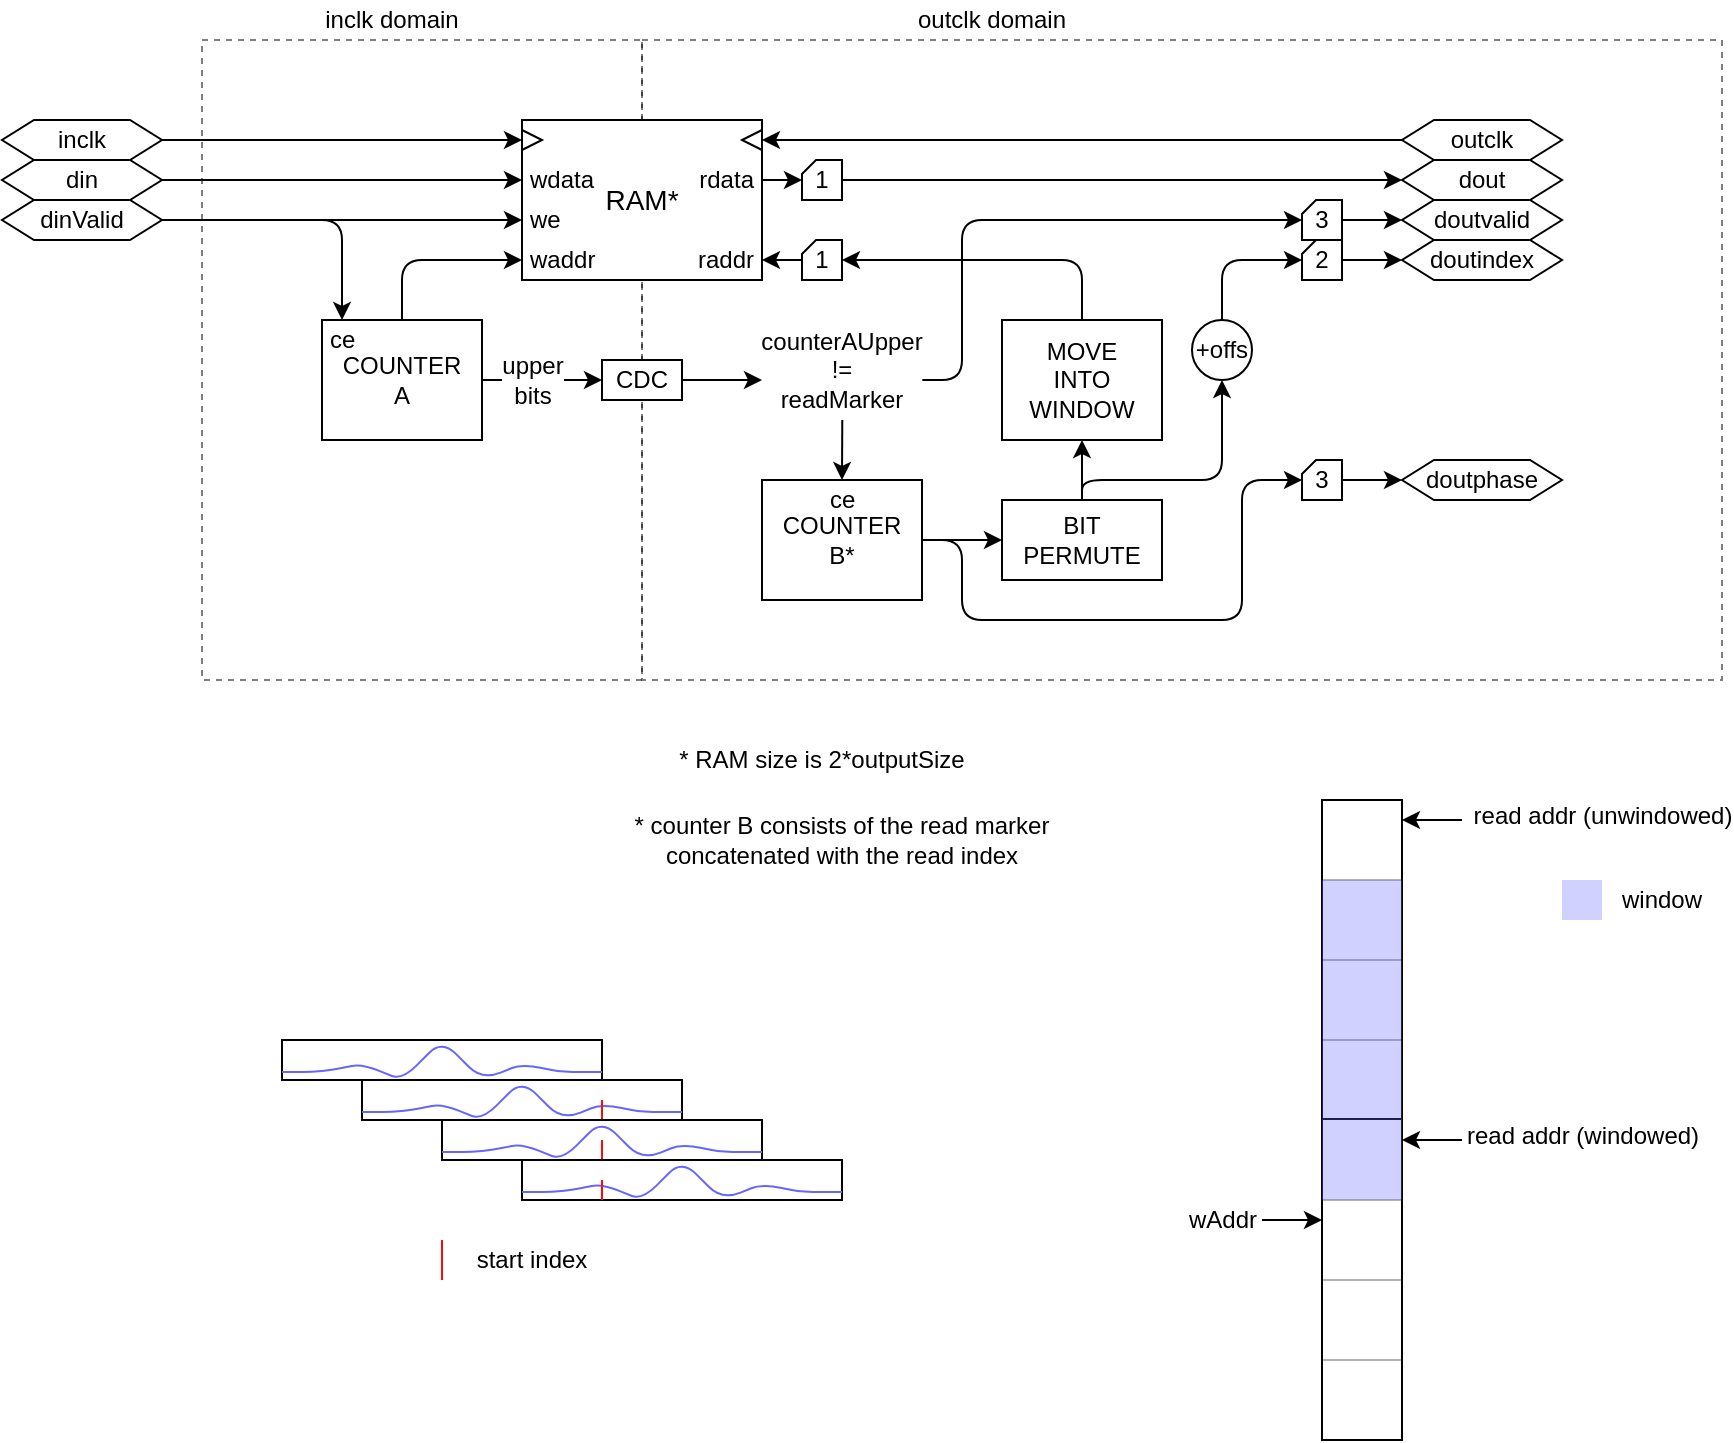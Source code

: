 <mxfile version="11.1.4" type="device"><diagram id="xeB8xeySdHdrfTj55RFs" name="Page-1"><mxGraphModel dx="862" dy="508" grid="1" gridSize="10" guides="1" tooltips="1" connect="1" arrows="1" fold="1" page="1" pageScale="1" pageWidth="1200" pageHeight="1100" math="0" shadow="0"><root><mxCell id="0"/><mxCell id="1" parent="0"/><mxCell id="kxmxO0SaUrNQi4WjiAiA-177" value="" style="rounded=0;whiteSpace=wrap;html=1;fillColor=none;fontSize=12;align=left;dashed=1;opacity=50;" parent="1" vertex="1"><mxGeometry x="160" y="100" width="220" height="320" as="geometry"/></mxCell><mxCell id="kxmxO0SaUrNQi4WjiAiA-182" value="" style="rounded=0;whiteSpace=wrap;html=1;fillColor=none;fontSize=12;align=left;dashed=1;opacity=50;" parent="1" vertex="1"><mxGeometry x="380" y="100" width="540" height="320" as="geometry"/></mxCell><mxCell id="kxmxO0SaUrNQi4WjiAiA-6" value="" style="group" parent="1" vertex="1" connectable="0"><mxGeometry x="320" y="140" width="120" height="80" as="geometry"/></mxCell><mxCell id="kxmxO0SaUrNQi4WjiAiA-1" value="RAM*" style="rounded=0;whiteSpace=wrap;html=1;fontSize=14;" parent="kxmxO0SaUrNQi4WjiAiA-6" vertex="1"><mxGeometry width="120" height="80" as="geometry"/></mxCell><mxCell id="kxmxO0SaUrNQi4WjiAiA-2" value="waddr" style="text;html=1;strokeColor=none;fillColor=none;align=left;verticalAlign=middle;whiteSpace=wrap;rounded=0;fontSize=12;spacingLeft=2;" parent="kxmxO0SaUrNQi4WjiAiA-6" vertex="1"><mxGeometry y="60" width="40" height="20" as="geometry"/></mxCell><mxCell id="kxmxO0SaUrNQi4WjiAiA-3" value="wdata" style="text;html=1;strokeColor=none;fillColor=none;align=left;verticalAlign=middle;whiteSpace=wrap;rounded=0;fontSize=12;spacingLeft=2;" parent="kxmxO0SaUrNQi4WjiAiA-6" vertex="1"><mxGeometry y="20" width="40" height="20" as="geometry"/></mxCell><mxCell id="kxmxO0SaUrNQi4WjiAiA-4" value="rdata" style="text;html=1;strokeColor=none;fillColor=none;align=right;verticalAlign=middle;whiteSpace=wrap;rounded=0;fontSize=12;spacingLeft=0;spacingRight=2;" parent="kxmxO0SaUrNQi4WjiAiA-6" vertex="1"><mxGeometry x="80" y="20" width="40" height="20" as="geometry"/></mxCell><mxCell id="kxmxO0SaUrNQi4WjiAiA-5" value="raddr" style="text;html=1;strokeColor=none;fillColor=none;align=right;verticalAlign=middle;whiteSpace=wrap;rounded=0;fontSize=12;spacingLeft=0;spacingRight=2;" parent="kxmxO0SaUrNQi4WjiAiA-6" vertex="1"><mxGeometry x="80" y="60" width="40" height="20" as="geometry"/></mxCell><mxCell id="kxmxO0SaUrNQi4WjiAiA-57" value="we" style="text;html=1;strokeColor=none;fillColor=none;align=left;verticalAlign=middle;whiteSpace=wrap;rounded=0;fontSize=12;spacingLeft=2;" parent="kxmxO0SaUrNQi4WjiAiA-6" vertex="1"><mxGeometry y="40" width="40" height="20" as="geometry"/></mxCell><mxCell id="kxmxO0SaUrNQi4WjiAiA-76" value="" style="group" parent="kxmxO0SaUrNQi4WjiAiA-6" vertex="1" connectable="0"><mxGeometry y="5" width="10" height="10" as="geometry"/></mxCell><mxCell id="kxmxO0SaUrNQi4WjiAiA-77" value="" style="rounded=0;whiteSpace=wrap;html=1;fontSize=12;align=right;strokeColor=none;fillColor=none;" parent="kxmxO0SaUrNQi4WjiAiA-76" vertex="1"><mxGeometry width="10" height="10" as="geometry"/></mxCell><mxCell id="kxmxO0SaUrNQi4WjiAiA-78" value="" style="endArrow=none;html=1;strokeColor=#000000;fontSize=12;rounded=0;" parent="kxmxO0SaUrNQi4WjiAiA-76" edge="1"><mxGeometry width="50" height="50" relative="1" as="geometry"><mxPoint as="sourcePoint"/><mxPoint y="10" as="targetPoint"/><Array as="points"><mxPoint x="10" y="5"/></Array></mxGeometry></mxCell><mxCell id="kxmxO0SaUrNQi4WjiAiA-108" value="" style="group;rotation=-180;" parent="kxmxO0SaUrNQi4WjiAiA-6" vertex="1" connectable="0"><mxGeometry x="110" y="5" width="10" height="10" as="geometry"/></mxCell><mxCell id="kxmxO0SaUrNQi4WjiAiA-109" value="" style="rounded=0;whiteSpace=wrap;html=1;fontSize=12;align=right;strokeColor=none;fillColor=none;rotation=-180;" parent="kxmxO0SaUrNQi4WjiAiA-108" vertex="1"><mxGeometry width="10" height="10" as="geometry"/></mxCell><mxCell id="kxmxO0SaUrNQi4WjiAiA-110" value="" style="endArrow=none;html=1;strokeColor=#000000;fontSize=12;rounded=0;" parent="kxmxO0SaUrNQi4WjiAiA-108" edge="1"><mxGeometry width="50" height="50" relative="1" as="geometry"><mxPoint x="10" y="10" as="sourcePoint"/><mxPoint x="10" as="targetPoint"/><Array as="points"><mxPoint y="5"/></Array></mxGeometry></mxCell><mxCell id="kxmxO0SaUrNQi4WjiAiA-284" style="edgeStyle=orthogonalEdgeStyle;rounded=1;orthogonalLoop=1;jettySize=auto;html=1;exitX=1;exitY=0.5;exitDx=0;exitDy=0;entryX=0;entryY=0.5;entryDx=0;entryDy=0;strokeColor=#000000;fontSize=12;" parent="1" source="kxmxO0SaUrNQi4WjiAiA-9" target="kxmxO0SaUrNQi4WjiAiA-3" edge="1"><mxGeometry relative="1" as="geometry"/></mxCell><mxCell id="kxmxO0SaUrNQi4WjiAiA-9" value="din" style="shape=hexagon;perimeter=hexagonPerimeter2;whiteSpace=wrap;html=1;fontSize=12;align=center;size=0.2;" parent="1" vertex="1"><mxGeometry x="60" y="160" width="80" height="20" as="geometry"/></mxCell><mxCell id="kxmxO0SaUrNQi4WjiAiA-20" value="" style="group" parent="1" vertex="1" connectable="0"><mxGeometry x="200" y="600" width="160" height="20" as="geometry"/></mxCell><mxCell id="kxmxO0SaUrNQi4WjiAiA-18" value="" style="rounded=0;whiteSpace=wrap;html=1;fontSize=12;align=right;" parent="kxmxO0SaUrNQi4WjiAiA-20" vertex="1"><mxGeometry width="160" height="20" as="geometry"/></mxCell><mxCell id="kxmxO0SaUrNQi4WjiAiA-15" value="" style="endArrow=none;html=1;fontSize=12;strokeColor=#6666FF;" parent="kxmxO0SaUrNQi4WjiAiA-20" edge="1"><mxGeometry width="50" height="50" relative="1" as="geometry"><mxPoint y="16" as="sourcePoint"/><mxPoint x="160" y="16" as="targetPoint"/><Array as="points"><mxPoint x="20" y="16"/><mxPoint x="40" y="12"/><mxPoint x="60" y="20"/><mxPoint x="80"/><mxPoint x="100" y="20"/><mxPoint x="120" y="12"/><mxPoint x="140" y="16"/></Array></mxGeometry></mxCell><mxCell id="kxmxO0SaUrNQi4WjiAiA-31" value="" style="group" parent="1" vertex="1" connectable="0"><mxGeometry x="240" y="620" width="160" height="20" as="geometry"/></mxCell><mxCell id="kxmxO0SaUrNQi4WjiAiA-32" value="" style="rounded=0;whiteSpace=wrap;html=1;fontSize=12;align=right;" parent="kxmxO0SaUrNQi4WjiAiA-31" vertex="1"><mxGeometry width="160" height="20" as="geometry"/></mxCell><mxCell id="kxmxO0SaUrNQi4WjiAiA-33" value="" style="endArrow=none;html=1;fontSize=12;strokeColor=#6666FF;" parent="kxmxO0SaUrNQi4WjiAiA-31" edge="1"><mxGeometry width="50" height="50" relative="1" as="geometry"><mxPoint y="16" as="sourcePoint"/><mxPoint x="160" y="16" as="targetPoint"/><Array as="points"><mxPoint x="20" y="16"/><mxPoint x="40" y="12"/><mxPoint x="60" y="20"/><mxPoint x="80"/><mxPoint x="100" y="20"/><mxPoint x="120" y="12"/><mxPoint x="140" y="16"/></Array></mxGeometry></mxCell><mxCell id="kxmxO0SaUrNQi4WjiAiA-40" value="" style="endArrow=none;html=1;strokeColor=#FF0B03;fontSize=12;" parent="kxmxO0SaUrNQi4WjiAiA-31" edge="1"><mxGeometry width="50" height="50" relative="1" as="geometry"><mxPoint x="120" y="20" as="sourcePoint"/><mxPoint x="120" y="10" as="targetPoint"/></mxGeometry></mxCell><mxCell id="kxmxO0SaUrNQi4WjiAiA-34" value="" style="group" parent="1" vertex="1" connectable="0"><mxGeometry x="280" y="640" width="160" height="20" as="geometry"/></mxCell><mxCell id="kxmxO0SaUrNQi4WjiAiA-35" value="" style="rounded=0;whiteSpace=wrap;html=1;fontSize=12;align=right;" parent="kxmxO0SaUrNQi4WjiAiA-34" vertex="1"><mxGeometry width="160" height="20" as="geometry"/></mxCell><mxCell id="kxmxO0SaUrNQi4WjiAiA-36" value="" style="endArrow=none;html=1;fontSize=12;strokeColor=#6666FF;" parent="kxmxO0SaUrNQi4WjiAiA-34" edge="1"><mxGeometry width="50" height="50" relative="1" as="geometry"><mxPoint y="16" as="sourcePoint"/><mxPoint x="160" y="16" as="targetPoint"/><Array as="points"><mxPoint x="20" y="16"/><mxPoint x="40" y="12"/><mxPoint x="60" y="20"/><mxPoint x="80"/><mxPoint x="100" y="20"/><mxPoint x="120" y="12"/><mxPoint x="140" y="16"/></Array></mxGeometry></mxCell><mxCell id="kxmxO0SaUrNQi4WjiAiA-41" value="" style="endArrow=none;html=1;strokeColor=#FF0B03;fontSize=12;" parent="kxmxO0SaUrNQi4WjiAiA-34" edge="1"><mxGeometry width="50" height="50" relative="1" as="geometry"><mxPoint x="80" y="20" as="sourcePoint"/><mxPoint x="80" y="10" as="targetPoint"/></mxGeometry></mxCell><mxCell id="kxmxO0SaUrNQi4WjiAiA-37" value="" style="group" parent="1" vertex="1" connectable="0"><mxGeometry x="320" y="660" width="160" height="20" as="geometry"/></mxCell><mxCell id="kxmxO0SaUrNQi4WjiAiA-38" value="" style="rounded=0;whiteSpace=wrap;html=1;fontSize=12;align=right;" parent="kxmxO0SaUrNQi4WjiAiA-37" vertex="1"><mxGeometry width="160" height="20" as="geometry"/></mxCell><mxCell id="kxmxO0SaUrNQi4WjiAiA-39" value="" style="endArrow=none;html=1;fontSize=12;strokeColor=#6666FF;" parent="kxmxO0SaUrNQi4WjiAiA-37" edge="1"><mxGeometry width="50" height="50" relative="1" as="geometry"><mxPoint y="16" as="sourcePoint"/><mxPoint x="160" y="16" as="targetPoint"/><Array as="points"><mxPoint x="20" y="16"/><mxPoint x="40" y="12"/><mxPoint x="60" y="20"/><mxPoint x="80"/><mxPoint x="100" y="20"/><mxPoint x="120" y="12"/><mxPoint x="140" y="16"/></Array></mxGeometry></mxCell><mxCell id="kxmxO0SaUrNQi4WjiAiA-46" value="" style="endArrow=none;html=1;strokeColor=#FF0B03;fontSize=12;" parent="kxmxO0SaUrNQi4WjiAiA-37" edge="1"><mxGeometry width="50" height="50" relative="1" as="geometry"><mxPoint x="40" y="20" as="sourcePoint"/><mxPoint x="40" y="10" as="targetPoint"/></mxGeometry></mxCell><mxCell id="kxmxO0SaUrNQi4WjiAiA-283" style="edgeStyle=orthogonalEdgeStyle;rounded=1;orthogonalLoop=1;jettySize=auto;html=1;exitX=1;exitY=0.5;exitDx=0;exitDy=0;entryX=0;entryY=0.5;entryDx=0;entryDy=0;strokeColor=#000000;fontSize=12;" parent="1" source="kxmxO0SaUrNQi4WjiAiA-68" target="kxmxO0SaUrNQi4WjiAiA-77" edge="1"><mxGeometry relative="1" as="geometry"/></mxCell><mxCell id="kxmxO0SaUrNQi4WjiAiA-68" value="inclk" style="shape=hexagon;perimeter=hexagonPerimeter2;whiteSpace=wrap;html=1;fontSize=12;align=center;size=0.2;" parent="1" vertex="1"><mxGeometry x="60" y="140" width="80" height="20" as="geometry"/></mxCell><mxCell id="kxmxO0SaUrNQi4WjiAiA-100" value="" style="group" parent="1" vertex="1" connectable="0"><mxGeometry x="440" y="320" width="80" height="60" as="geometry"/></mxCell><mxCell id="kxmxO0SaUrNQi4WjiAiA-297" value="" style="group" parent="kxmxO0SaUrNQi4WjiAiA-100" vertex="1" connectable="0"><mxGeometry width="80" height="60" as="geometry"/></mxCell><mxCell id="kxmxO0SaUrNQi4WjiAiA-101" value="COUNTER&lt;br&gt;B*" style="rounded=0;whiteSpace=wrap;html=1;fontSize=12;align=center;" parent="kxmxO0SaUrNQi4WjiAiA-297" vertex="1"><mxGeometry width="80" height="60" as="geometry"/></mxCell><mxCell id="kxmxO0SaUrNQi4WjiAiA-113" value="ce" style="text;html=1;strokeColor=none;fillColor=none;align=left;verticalAlign=middle;whiteSpace=wrap;rounded=0;fontSize=12;spacingLeft=2;spacingRight=0;" parent="kxmxO0SaUrNQi4WjiAiA-297" vertex="1"><mxGeometry x="30" width="20" height="20" as="geometry"/></mxCell><mxCell id="kxmxO0SaUrNQi4WjiAiA-111" style="edgeStyle=orthogonalEdgeStyle;rounded=1;orthogonalLoop=1;jettySize=auto;html=1;exitX=1;exitY=0.5;exitDx=0;exitDy=0;strokeColor=#000000;fontSize=12;entryX=0;entryY=0.5;entryDx=0;entryDy=0;" parent="1" source="kxmxO0SaUrNQi4WjiAiA-210" target="kxmxO0SaUrNQi4WjiAiA-123" edge="1"><mxGeometry relative="1" as="geometry"><mxPoint x="580" y="170" as="targetPoint"/></mxGeometry></mxCell><mxCell id="kxmxO0SaUrNQi4WjiAiA-123" value="dout" style="shape=hexagon;perimeter=hexagonPerimeter2;whiteSpace=wrap;html=1;fontSize=12;align=center;size=0.2;" parent="1" vertex="1"><mxGeometry x="760" y="160" width="80" height="20" as="geometry"/></mxCell><mxCell id="kxmxO0SaUrNQi4WjiAiA-124" value="doutphase" style="shape=hexagon;perimeter=hexagonPerimeter2;whiteSpace=wrap;html=1;fontSize=12;align=center;size=0.2;" parent="1" vertex="1"><mxGeometry x="760" y="310" width="80" height="20" as="geometry"/></mxCell><mxCell id="kxmxO0SaUrNQi4WjiAiA-132" style="edgeStyle=orthogonalEdgeStyle;rounded=1;orthogonalLoop=1;jettySize=auto;html=1;exitX=0;exitY=0.5;exitDx=0;exitDy=0;entryX=0;entryY=0.5;entryDx=0;entryDy=0;strokeColor=#000000;fontSize=12;" parent="1" source="kxmxO0SaUrNQi4WjiAiA-129" target="kxmxO0SaUrNQi4WjiAiA-109" edge="1"><mxGeometry relative="1" as="geometry"><Array as="points"><mxPoint x="580" y="150"/><mxPoint x="580" y="150"/></Array></mxGeometry></mxCell><mxCell id="kxmxO0SaUrNQi4WjiAiA-129" value="outclk" style="shape=hexagon;perimeter=hexagonPerimeter2;whiteSpace=wrap;html=1;fontSize=12;align=center;size=0.2;" parent="1" vertex="1"><mxGeometry x="760" y="140" width="80" height="20" as="geometry"/></mxCell><mxCell id="kxmxO0SaUrNQi4WjiAiA-155" value="" style="group" parent="1" vertex="1" connectable="0"><mxGeometry x="220" y="240" width="80" height="60" as="geometry"/></mxCell><mxCell id="kxmxO0SaUrNQi4WjiAiA-156" value="COUNTER&lt;br&gt;A" style="rounded=0;whiteSpace=wrap;html=1;fontSize=12;align=center;" parent="kxmxO0SaUrNQi4WjiAiA-155" vertex="1"><mxGeometry width="80" height="60" as="geometry"/></mxCell><mxCell id="kxmxO0SaUrNQi4WjiAiA-285" value="ce" style="text;html=1;strokeColor=none;fillColor=none;align=left;verticalAlign=middle;whiteSpace=wrap;rounded=0;fontSize=12;spacingLeft=2;" parent="kxmxO0SaUrNQi4WjiAiA-155" vertex="1"><mxGeometry width="20" height="20" as="geometry"/></mxCell><mxCell id="kxmxO0SaUrNQi4WjiAiA-178" value="inclk domain" style="text;html=1;strokeColor=none;fillColor=none;align=center;verticalAlign=middle;whiteSpace=wrap;rounded=0;dashed=1;fontSize=12;opacity=50;" parent="1" vertex="1"><mxGeometry x="210" y="80" width="90" height="20" as="geometry"/></mxCell><mxCell id="kxmxO0SaUrNQi4WjiAiA-185" value="outclk domain" style="text;html=1;strokeColor=none;fillColor=none;align=center;verticalAlign=middle;whiteSpace=wrap;rounded=0;dashed=1;fontSize=12;opacity=50;" parent="1" vertex="1"><mxGeometry x="510" y="80" width="90" height="20" as="geometry"/></mxCell><mxCell id="kxmxO0SaUrNQi4WjiAiA-186" style="edgeStyle=orthogonalEdgeStyle;rounded=1;orthogonalLoop=1;jettySize=auto;html=1;exitX=0.5;exitY=0;exitDx=0;exitDy=0;entryX=0;entryY=0.5;entryDx=0;entryDy=0;strokeColor=#000000;fontSize=12;" parent="1" source="kxmxO0SaUrNQi4WjiAiA-156" target="kxmxO0SaUrNQi4WjiAiA-2" edge="1"><mxGeometry relative="1" as="geometry"><Array as="points"><mxPoint x="260" y="210"/></Array></mxGeometry></mxCell><mxCell id="kxmxO0SaUrNQi4WjiAiA-294" style="edgeStyle=orthogonalEdgeStyle;rounded=1;orthogonalLoop=1;jettySize=auto;html=1;exitX=1;exitY=0.5;exitDx=0;exitDy=0;strokeColor=#000000;fontSize=12;" parent="1" source="kxmxO0SaUrNQi4WjiAiA-204" edge="1"><mxGeometry relative="1" as="geometry"><mxPoint x="440" y="270" as="targetPoint"/></mxGeometry></mxCell><mxCell id="kxmxO0SaUrNQi4WjiAiA-204" value="CDC" style="rounded=0;whiteSpace=wrap;html=1;fontSize=12;align=center;" parent="1" vertex="1"><mxGeometry x="360" y="260" width="40" height="20" as="geometry"/></mxCell><mxCell id="kxmxO0SaUrNQi4WjiAiA-208" value="doutvalid" style="shape=hexagon;perimeter=hexagonPerimeter2;whiteSpace=wrap;html=1;fontSize=12;align=center;size=0.2;" parent="1" vertex="1"><mxGeometry x="760" y="180" width="80" height="20" as="geometry"/></mxCell><mxCell id="kxmxO0SaUrNQi4WjiAiA-210" value="1" style="shape=card;whiteSpace=wrap;html=1;fillColor=none;fontSize=12;align=center;arcSize=10;size=7;" parent="1" vertex="1"><mxGeometry x="460" y="160" width="20" height="20" as="geometry"/></mxCell><mxCell id="kxmxO0SaUrNQi4WjiAiA-212" style="edgeStyle=orthogonalEdgeStyle;rounded=1;orthogonalLoop=1;jettySize=auto;html=1;exitX=1;exitY=0.5;exitDx=0;exitDy=0;strokeColor=#000000;fontSize=12;entryX=0;entryY=0.5;entryDx=0;entryDy=0;" parent="1" source="kxmxO0SaUrNQi4WjiAiA-4" target="kxmxO0SaUrNQi4WjiAiA-210" edge="1"><mxGeometry relative="1" as="geometry"><mxPoint x="580.333" y="170.333" as="targetPoint"/><mxPoint x="440.333" y="170.333" as="sourcePoint"/></mxGeometry></mxCell><mxCell id="kxmxO0SaUrNQi4WjiAiA-217" style="edgeStyle=orthogonalEdgeStyle;rounded=1;orthogonalLoop=1;jettySize=auto;html=1;exitX=1;exitY=0.5;exitDx=0;exitDy=0;exitPerimeter=0;entryX=0;entryY=0.5;entryDx=0;entryDy=0;strokeColor=#000000;fontSize=12;" parent="1" source="kxmxO0SaUrNQi4WjiAiA-214" target="kxmxO0SaUrNQi4WjiAiA-208" edge="1"><mxGeometry relative="1" as="geometry"/></mxCell><mxCell id="kxmxO0SaUrNQi4WjiAiA-214" value="3" style="shape=card;whiteSpace=wrap;html=1;fillColor=none;fontSize=12;align=center;arcSize=10;size=7;" parent="1" vertex="1"><mxGeometry x="710" y="180" width="20" height="20" as="geometry"/></mxCell><mxCell id="kxmxO0SaUrNQi4WjiAiA-245" value="" style="group" parent="1" vertex="1" connectable="0"><mxGeometry x="560" y="330" width="80" height="40" as="geometry"/></mxCell><mxCell id="kxmxO0SaUrNQi4WjiAiA-246" value="BIT&lt;br&gt;PERMUTE" style="rounded=0;whiteSpace=wrap;html=1;fontSize=12;align=center;" parent="kxmxO0SaUrNQi4WjiAiA-245" vertex="1"><mxGeometry width="80" height="40" as="geometry"/></mxCell><mxCell id="kxmxO0SaUrNQi4WjiAiA-266" style="edgeStyle=orthogonalEdgeStyle;rounded=1;orthogonalLoop=1;jettySize=auto;html=1;exitX=1;exitY=0.5;exitDx=0;exitDy=0;exitPerimeter=0;entryX=0;entryY=0.5;entryDx=0;entryDy=0;strokeColor=#000000;fontSize=12;" parent="1" source="kxmxO0SaUrNQi4WjiAiA-262" target="kxmxO0SaUrNQi4WjiAiA-124" edge="1"><mxGeometry relative="1" as="geometry"/></mxCell><mxCell id="kxmxO0SaUrNQi4WjiAiA-262" value="3" style="shape=card;whiteSpace=wrap;html=1;fillColor=none;fontSize=12;align=center;arcSize=10;size=7;" parent="1" vertex="1"><mxGeometry x="710" y="310" width="20" height="20" as="geometry"/></mxCell><mxCell id="kxmxO0SaUrNQi4WjiAiA-267" value="doutindex" style="shape=hexagon;perimeter=hexagonPerimeter2;whiteSpace=wrap;html=1;fontSize=12;align=center;size=0.2;" parent="1" vertex="1"><mxGeometry x="760" y="200" width="80" height="20" as="geometry"/></mxCell><mxCell id="kxmxO0SaUrNQi4WjiAiA-270" style="edgeStyle=orthogonalEdgeStyle;rounded=1;orthogonalLoop=1;jettySize=auto;html=1;exitX=1;exitY=0.5;exitDx=0;exitDy=0;exitPerimeter=0;entryX=0;entryY=0.5;entryDx=0;entryDy=0;strokeColor=#000000;fontSize=12;" parent="1" source="kxmxO0SaUrNQi4WjiAiA-273" target="kxmxO0SaUrNQi4WjiAiA-267" edge="1"><mxGeometry relative="1" as="geometry"/></mxCell><mxCell id="kxmxO0SaUrNQi4WjiAiA-273" value="2" style="shape=card;whiteSpace=wrap;html=1;fillColor=none;fontSize=12;align=center;arcSize=10;size=7;" parent="1" vertex="1"><mxGeometry x="710" y="200" width="20" height="20" as="geometry"/></mxCell><mxCell id="kxmxO0SaUrNQi4WjiAiA-280" style="edgeStyle=orthogonalEdgeStyle;rounded=1;orthogonalLoop=1;jettySize=auto;html=1;entryX=1;entryY=0.5;entryDx=0;entryDy=0;strokeColor=#000000;fontSize=12;" parent="1" source="kxmxO0SaUrNQi4WjiAiA-278" target="kxmxO0SaUrNQi4WjiAiA-5" edge="1"><mxGeometry relative="1" as="geometry"/></mxCell><mxCell id="kxmxO0SaUrNQi4WjiAiA-278" value="1" style="shape=card;whiteSpace=wrap;html=1;fillColor=none;fontSize=12;align=center;arcSize=10;size=7;" parent="1" vertex="1"><mxGeometry x="460" y="200" width="20" height="20" as="geometry"/></mxCell><mxCell id="kxmxO0SaUrNQi4WjiAiA-287" style="edgeStyle=orthogonalEdgeStyle;rounded=1;orthogonalLoop=1;jettySize=auto;html=1;exitX=1;exitY=0.5;exitDx=0;exitDy=0;entryX=0;entryY=0.5;entryDx=0;entryDy=0;strokeColor=#000000;fontSize=12;" parent="1" source="kxmxO0SaUrNQi4WjiAiA-286" target="kxmxO0SaUrNQi4WjiAiA-57" edge="1"><mxGeometry relative="1" as="geometry"/></mxCell><mxCell id="kxmxO0SaUrNQi4WjiAiA-288" style="edgeStyle=orthogonalEdgeStyle;rounded=1;orthogonalLoop=1;jettySize=auto;html=1;exitX=1;exitY=0.5;exitDx=0;exitDy=0;entryX=0.5;entryY=0;entryDx=0;entryDy=0;strokeColor=#000000;fontSize=12;" parent="1" source="kxmxO0SaUrNQi4WjiAiA-286" target="kxmxO0SaUrNQi4WjiAiA-285" edge="1"><mxGeometry relative="1" as="geometry"/></mxCell><mxCell id="kxmxO0SaUrNQi4WjiAiA-286" value="dinValid" style="shape=hexagon;perimeter=hexagonPerimeter2;whiteSpace=wrap;html=1;fontSize=12;align=center;size=0.2;" parent="1" vertex="1"><mxGeometry x="60" y="180" width="80" height="20" as="geometry"/></mxCell><mxCell id="kxmxO0SaUrNQi4WjiAiA-289" style="edgeStyle=orthogonalEdgeStyle;rounded=1;orthogonalLoop=1;jettySize=auto;html=1;exitX=1;exitY=0.5;exitDx=0;exitDy=0;entryX=0;entryY=0.5;entryDx=0;entryDy=0;strokeColor=#000000;fontSize=12;" parent="1" source="kxmxO0SaUrNQi4WjiAiA-156" target="kxmxO0SaUrNQi4WjiAiA-204" edge="1"><mxGeometry relative="1" as="geometry"/></mxCell><mxCell id="kxmxO0SaUrNQi4WjiAiA-328" value="upper&lt;br&gt;bits" style="text;html=1;resizable=0;points=[];align=center;verticalAlign=middle;labelBackgroundColor=#ffffff;fontSize=12;" parent="kxmxO0SaUrNQi4WjiAiA-289" vertex="1" connectable="0"><mxGeometry x="-0.349" y="-2" relative="1" as="geometry"><mxPoint x="5.5" y="-2" as="offset"/></mxGeometry></mxCell><mxCell id="kxmxO0SaUrNQi4WjiAiA-295" value="" style="group" parent="1" vertex="1" connectable="0"><mxGeometry x="560" y="240" width="80" height="60" as="geometry"/></mxCell><mxCell id="kxmxO0SaUrNQi4WjiAiA-296" value="MOVE&lt;br&gt;INTO&lt;br&gt;WINDOW" style="rounded=0;whiteSpace=wrap;html=1;fontSize=12;align=center;" parent="kxmxO0SaUrNQi4WjiAiA-295" vertex="1"><mxGeometry width="80" height="60" as="geometry"/></mxCell><mxCell id="kxmxO0SaUrNQi4WjiAiA-299" style="edgeStyle=orthogonalEdgeStyle;rounded=1;orthogonalLoop=1;jettySize=auto;html=1;exitX=0.5;exitY=1;exitDx=0;exitDy=0;entryX=0.5;entryY=0;entryDx=0;entryDy=0;strokeColor=#000000;fontSize=12;" parent="1" target="kxmxO0SaUrNQi4WjiAiA-113" edge="1"><mxGeometry relative="1" as="geometry"><mxPoint x="480.143" y="290" as="sourcePoint"/></mxGeometry></mxCell><mxCell id="kxmxO0SaUrNQi4WjiAiA-300" style="edgeStyle=orthogonalEdgeStyle;rounded=1;orthogonalLoop=1;jettySize=auto;html=1;exitX=1;exitY=0.5;exitDx=0;exitDy=0;entryX=0;entryY=0.5;entryDx=0;entryDy=0;strokeColor=#000000;fontSize=12;" parent="1" source="kxmxO0SaUrNQi4WjiAiA-101" target="kxmxO0SaUrNQi4WjiAiA-246" edge="1"><mxGeometry relative="1" as="geometry"/></mxCell><mxCell id="kxmxO0SaUrNQi4WjiAiA-301" style="edgeStyle=orthogonalEdgeStyle;rounded=1;orthogonalLoop=1;jettySize=auto;html=1;exitX=0.5;exitY=0;exitDx=0;exitDy=0;entryX=0.5;entryY=1;entryDx=0;entryDy=0;strokeColor=#000000;fontSize=12;" parent="1" source="kxmxO0SaUrNQi4WjiAiA-246" target="kxmxO0SaUrNQi4WjiAiA-296" edge="1"><mxGeometry relative="1" as="geometry"/></mxCell><mxCell id="kxmxO0SaUrNQi4WjiAiA-302" style="edgeStyle=orthogonalEdgeStyle;rounded=1;orthogonalLoop=1;jettySize=auto;html=1;exitX=1;exitY=0.5;exitDx=0;exitDy=0;strokeColor=#000000;fontSize=12;" parent="1" source="kxmxO0SaUrNQi4WjiAiA-101" target="kxmxO0SaUrNQi4WjiAiA-262" edge="1"><mxGeometry relative="1" as="geometry"><Array as="points"><mxPoint x="540" y="350"/><mxPoint x="540" y="390"/><mxPoint x="680" y="390"/><mxPoint x="680" y="320"/></Array></mxGeometry></mxCell><mxCell id="kxmxO0SaUrNQi4WjiAiA-303" style="edgeStyle=orthogonalEdgeStyle;rounded=1;orthogonalLoop=1;jettySize=auto;html=1;exitX=0.5;exitY=0;exitDx=0;exitDy=0;entryX=1;entryY=0.5;entryDx=0;entryDy=0;entryPerimeter=0;strokeColor=#000000;fontSize=12;" parent="1" source="kxmxO0SaUrNQi4WjiAiA-296" target="kxmxO0SaUrNQi4WjiAiA-278" edge="1"><mxGeometry relative="1" as="geometry"/></mxCell><mxCell id="kxmxO0SaUrNQi4WjiAiA-306" style="edgeStyle=orthogonalEdgeStyle;rounded=1;orthogonalLoop=1;jettySize=auto;html=1;exitX=1;exitY=0.5;exitDx=0;exitDy=0;strokeColor=#000000;fontSize=12;" parent="1" target="kxmxO0SaUrNQi4WjiAiA-214" edge="1"><mxGeometry relative="1" as="geometry"><mxPoint x="520.143" y="270" as="sourcePoint"/><Array as="points"><mxPoint x="540" y="270"/><mxPoint x="540" y="190"/></Array></mxGeometry></mxCell><mxCell id="kxmxO0SaUrNQi4WjiAiA-310" value="" style="rounded=0;whiteSpace=wrap;html=1;fillColor=none;fontSize=12;align=center;" parent="1" vertex="1"><mxGeometry x="720" y="480" width="40" height="320" as="geometry"/></mxCell><mxCell id="kxmxO0SaUrNQi4WjiAiA-311" value="" style="endArrow=classic;html=1;strokeColor=#000000;fontSize=12;" parent="1" edge="1"><mxGeometry width="50" height="50" relative="1" as="geometry"><mxPoint x="690" y="690" as="sourcePoint"/><mxPoint x="720" y="690" as="targetPoint"/></mxGeometry></mxCell><mxCell id="kxmxO0SaUrNQi4WjiAiA-312" value="wAddr" style="text;html=1;resizable=0;points=[];align=center;verticalAlign=middle;labelBackgroundColor=#ffffff;fontSize=12;" parent="kxmxO0SaUrNQi4WjiAiA-311" vertex="1" connectable="0"><mxGeometry x="-0.619" y="1" relative="1" as="geometry"><mxPoint x="-25.5" y="1" as="offset"/></mxGeometry></mxCell><mxCell id="kxmxO0SaUrNQi4WjiAiA-313" value="" style="endArrow=none;html=1;strokeColor=#000000;fontSize=12;" parent="1" edge="1"><mxGeometry width="50" height="50" relative="1" as="geometry"><mxPoint x="720" y="639.5" as="sourcePoint"/><mxPoint x="760" y="639.5" as="targetPoint"/></mxGeometry></mxCell><mxCell id="kxmxO0SaUrNQi4WjiAiA-316" value="" style="endArrow=none;html=1;strokeColor=#000000;fontSize=12;opacity=30;" parent="1" edge="1"><mxGeometry width="50" height="50" relative="1" as="geometry"><mxPoint x="720" y="520" as="sourcePoint"/><mxPoint x="760" y="520" as="targetPoint"/></mxGeometry></mxCell><mxCell id="kxmxO0SaUrNQi4WjiAiA-317" value="" style="endArrow=none;html=1;strokeColor=#000000;fontSize=12;opacity=30;" parent="1" edge="1"><mxGeometry width="50" height="50" relative="1" as="geometry"><mxPoint x="720" y="560" as="sourcePoint"/><mxPoint x="760" y="560" as="targetPoint"/></mxGeometry></mxCell><mxCell id="kxmxO0SaUrNQi4WjiAiA-318" value="" style="endArrow=none;html=1;strokeColor=#000000;fontSize=12;opacity=30;" parent="1" edge="1"><mxGeometry width="50" height="50" relative="1" as="geometry"><mxPoint x="720" y="600" as="sourcePoint"/><mxPoint x="760" y="600" as="targetPoint"/></mxGeometry></mxCell><mxCell id="kxmxO0SaUrNQi4WjiAiA-319" value="" style="endArrow=none;html=1;strokeColor=#000000;fontSize=12;opacity=30;" parent="1" edge="1"><mxGeometry width="50" height="50" relative="1" as="geometry"><mxPoint x="720" y="680" as="sourcePoint"/><mxPoint x="760" y="680" as="targetPoint"/></mxGeometry></mxCell><mxCell id="kxmxO0SaUrNQi4WjiAiA-320" value="" style="endArrow=none;html=1;strokeColor=#000000;fontSize=12;opacity=30;" parent="1" edge="1"><mxGeometry width="50" height="50" relative="1" as="geometry"><mxPoint x="720" y="720" as="sourcePoint"/><mxPoint x="760" y="720" as="targetPoint"/></mxGeometry></mxCell><mxCell id="kxmxO0SaUrNQi4WjiAiA-321" value="" style="endArrow=none;html=1;strokeColor=#000000;fontSize=12;opacity=30;" parent="1" edge="1"><mxGeometry width="50" height="50" relative="1" as="geometry"><mxPoint x="720" y="760" as="sourcePoint"/><mxPoint x="760" y="760" as="targetPoint"/></mxGeometry></mxCell><mxCell id="kxmxO0SaUrNQi4WjiAiA-315" value="" style="rounded=0;whiteSpace=wrap;html=1;fillColor=#6666FF;fontSize=12;align=center;strokeColor=none;opacity=30;" parent="1" vertex="1"><mxGeometry x="720" y="520" width="40" height="160" as="geometry"/></mxCell><mxCell id="kxmxO0SaUrNQi4WjiAiA-322" value="" style="rounded=0;whiteSpace=wrap;html=1;fillColor=#6666FF;fontSize=12;align=center;strokeColor=none;opacity=30;" parent="1" vertex="1"><mxGeometry x="840" y="520" width="20" height="20" as="geometry"/></mxCell><mxCell id="kxmxO0SaUrNQi4WjiAiA-323" value="window" style="text;html=1;strokeColor=none;fillColor=none;align=center;verticalAlign=middle;whiteSpace=wrap;rounded=0;fontSize=12;opacity=30;" parent="1" vertex="1"><mxGeometry x="860" y="520" width="60" height="20" as="geometry"/></mxCell><mxCell id="kxmxO0SaUrNQi4WjiAiA-324" value="" style="endArrow=classic;html=1;strokeColor=#000000;fontSize=12;" parent="1" edge="1"><mxGeometry width="50" height="50" relative="1" as="geometry"><mxPoint x="790" y="490" as="sourcePoint"/><mxPoint x="760" y="490" as="targetPoint"/></mxGeometry></mxCell><mxCell id="kxmxO0SaUrNQi4WjiAiA-325" value="read addr (unwindowed)" style="text;html=1;resizable=0;points=[];align=center;verticalAlign=middle;labelBackgroundColor=#ffffff;fontSize=12;" parent="kxmxO0SaUrNQi4WjiAiA-324" vertex="1" connectable="0"><mxGeometry x="-0.363" y="-2" relative="1" as="geometry"><mxPoint x="79.5" as="offset"/></mxGeometry></mxCell><mxCell id="kxmxO0SaUrNQi4WjiAiA-326" value="" style="endArrow=classic;html=1;strokeColor=#000000;fontSize=12;" parent="1" edge="1"><mxGeometry width="50" height="50" relative="1" as="geometry"><mxPoint x="790" y="650" as="sourcePoint"/><mxPoint x="760" y="650" as="targetPoint"/></mxGeometry></mxCell><mxCell id="kxmxO0SaUrNQi4WjiAiA-327" value="read addr (windowed)" style="text;html=1;resizable=0;points=[];align=center;verticalAlign=middle;labelBackgroundColor=#ffffff;fontSize=12;" parent="kxmxO0SaUrNQi4WjiAiA-326" vertex="1" connectable="0"><mxGeometry x="-0.363" y="-2" relative="1" as="geometry"><mxPoint x="69.5" as="offset"/></mxGeometry></mxCell><mxCell id="kxmxO0SaUrNQi4WjiAiA-359" value="counterAUpper&lt;br&gt;!=&lt;br&gt;readMarker" style="text;html=1;strokeColor=none;fillColor=none;align=center;verticalAlign=middle;whiteSpace=wrap;rounded=0;fontSize=12;" parent="1" vertex="1"><mxGeometry x="440" y="240" width="80" height="50" as="geometry"/></mxCell><mxCell id="kxmxO0SaUrNQi4WjiAiA-361" value="* counter B consists of the read marker concatenated with the read index" style="text;html=1;strokeColor=none;fillColor=none;align=center;verticalAlign=middle;whiteSpace=wrap;rounded=0;fontSize=12;" parent="1" vertex="1"><mxGeometry x="360" y="480" width="240" height="40" as="geometry"/></mxCell><mxCell id="kxmxO0SaUrNQi4WjiAiA-362" value="* RAM size is 2*outputSize" style="text;html=1;strokeColor=none;fillColor=none;align=center;verticalAlign=middle;whiteSpace=wrap;rounded=0;fontSize=12;" parent="1" vertex="1"><mxGeometry x="355" y="440" width="230" height="40" as="geometry"/></mxCell><mxCell id="kxmxO0SaUrNQi4WjiAiA-367" value="" style="endArrow=none;html=1;strokeColor=#FF0B03;fontSize=12;" parent="1" edge="1"><mxGeometry width="50" height="50" relative="1" as="geometry"><mxPoint x="280" y="720" as="sourcePoint"/><mxPoint x="280" y="700" as="targetPoint"/></mxGeometry></mxCell><mxCell id="kxmxO0SaUrNQi4WjiAiA-368" value="start index" style="text;html=1;strokeColor=none;fillColor=none;align=center;verticalAlign=middle;whiteSpace=wrap;rounded=0;fontSize=12;" parent="1" vertex="1"><mxGeometry x="290" y="700" width="70" height="20" as="geometry"/></mxCell><mxCell id="nl0uzTNfcnlMuNUmCWsc-4" style="edgeStyle=orthogonalEdgeStyle;rounded=1;orthogonalLoop=1;jettySize=auto;html=1;exitX=0.5;exitY=0;exitDx=0;exitDy=0;strokeColor=#000000;fontSize=12;" edge="1" parent="1" source="nl0uzTNfcnlMuNUmCWsc-2" target="kxmxO0SaUrNQi4WjiAiA-273"><mxGeometry relative="1" as="geometry"><Array as="points"><mxPoint x="670" y="210"/><mxPoint x="705" y="210"/><mxPoint x="705" y="210"/></Array></mxGeometry></mxCell><mxCell id="nl0uzTNfcnlMuNUmCWsc-2" value="+offs" style="ellipse;whiteSpace=wrap;html=1;aspect=fixed;fontSize=12;" vertex="1" parent="1"><mxGeometry x="655" y="240" width="30" height="30" as="geometry"/></mxCell><mxCell id="nl0uzTNfcnlMuNUmCWsc-3" style="edgeStyle=orthogonalEdgeStyle;rounded=1;orthogonalLoop=1;jettySize=auto;html=1;exitX=0.5;exitY=0;exitDx=0;exitDy=0;entryX=0.5;entryY=1;entryDx=0;entryDy=0;strokeColor=#000000;fontSize=12;" edge="1" parent="1" source="kxmxO0SaUrNQi4WjiAiA-246" target="nl0uzTNfcnlMuNUmCWsc-2"><mxGeometry relative="1" as="geometry"><Array as="points"><mxPoint x="600" y="320"/><mxPoint x="670" y="320"/></Array></mxGeometry></mxCell></root></mxGraphModel></diagram></mxfile>